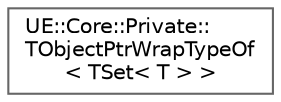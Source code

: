 digraph "Graphical Class Hierarchy"
{
 // INTERACTIVE_SVG=YES
 // LATEX_PDF_SIZE
  bgcolor="transparent";
  edge [fontname=Helvetica,fontsize=10,labelfontname=Helvetica,labelfontsize=10];
  node [fontname=Helvetica,fontsize=10,shape=box,height=0.2,width=0.4];
  rankdir="LR";
  Node0 [id="Node000000",label="UE::Core::Private::\lTObjectPtrWrapTypeOf\l\< TSet\< T \> \>",height=0.2,width=0.4,color="grey40", fillcolor="white", style="filled",URL="$d6/d6b/structUE_1_1Core_1_1Private_1_1TObjectPtrWrapTypeOf_3_01TSet_3_01T_01_4_01_4.html",tooltip=" "];
}
